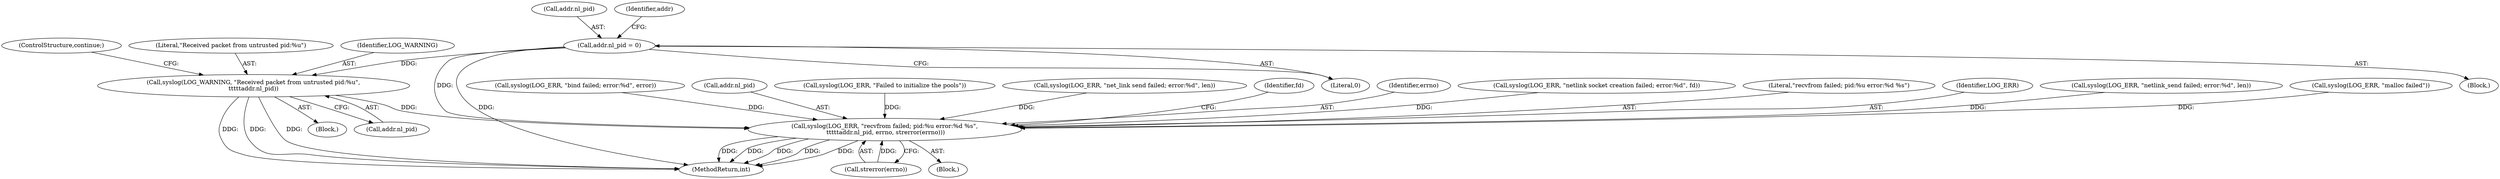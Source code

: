 digraph "0_linux_95a69adab9acfc3981c504737a2b6578e4d846ef@API" {
"1000353" [label="(Call,syslog(LOG_WARNING, \"Received packet from untrusted pid:%u\",\n\t\t\t\t\taddr.nl_pid))"];
"1000174" [label="(Call,addr.nl_pid = 0)"];
"1000334" [label="(Call,syslog(LOG_ERR, \"recvfrom failed; pid:%u error:%d %s\",\n \t\t\t\t\taddr.nl_pid, errno, strerror(errno)))"];
"1000110" [label="(Block,)"];
"1000340" [label="(Identifier,errno)"];
"1000354" [label="(Identifier,LOG_WARNING)"];
"1000158" [label="(Call,syslog(LOG_ERR, \"netlink socket creation failed; error:%d\", fd))"];
"1000352" [label="(Block,)"];
"1000178" [label="(Literal,0)"];
"1000336" [label="(Literal,\"recvfrom failed; pid:%u error:%d %s\")"];
"1000335" [label="(Identifier,LOG_ERR)"];
"1000274" [label="(Call,syslog(LOG_ERR, \"netlink_send failed; error:%d\", len))"];
"1000359" [label="(ControlStructure,continue;)"];
"1000175" [label="(Call,addr.nl_pid)"];
"1000334" [label="(Call,syslog(LOG_ERR, \"recvfrom failed; pid:%u error:%d %s\",\n \t\t\t\t\taddr.nl_pid, errno, strerror(errno)))"];
"1000356" [label="(Call,addr.nl_pid)"];
"1000437" [label="(Call,syslog(LOG_ERR, \"malloc failed\"))"];
"1000199" [label="(Call,syslog(LOG_ERR, \"bind failed; error:%d\", error))"];
"1000353" [label="(Call,syslog(LOG_WARNING, \"Received packet from untrusted pid:%u\",\n\t\t\t\t\taddr.nl_pid))"];
"1000174" [label="(Call,addr.nl_pid = 0)"];
"1000355" [label="(Literal,\"Received packet from untrusted pid:%u\")"];
"1000181" [label="(Identifier,addr)"];
"1000337" [label="(Call,addr.nl_pid)"];
"1000142" [label="(Call,syslog(LOG_ERR, \"Failed to initialize the pools\"))"];
"1000870" [label="(Call,syslog(LOG_ERR, \"net_link send failed; error:%d\", len))"];
"1000344" [label="(Identifier,fd)"];
"1000876" [label="(MethodReturn,int)"];
"1000341" [label="(Call,strerror(errno))"];
"1000333" [label="(Block,)"];
"1000353" -> "1000352"  [label="AST: "];
"1000353" -> "1000356"  [label="CFG: "];
"1000354" -> "1000353"  [label="AST: "];
"1000355" -> "1000353"  [label="AST: "];
"1000356" -> "1000353"  [label="AST: "];
"1000359" -> "1000353"  [label="CFG: "];
"1000353" -> "1000876"  [label="DDG: "];
"1000353" -> "1000876"  [label="DDG: "];
"1000353" -> "1000876"  [label="DDG: "];
"1000353" -> "1000334"  [label="DDG: "];
"1000174" -> "1000353"  [label="DDG: "];
"1000174" -> "1000110"  [label="AST: "];
"1000174" -> "1000178"  [label="CFG: "];
"1000175" -> "1000174"  [label="AST: "];
"1000178" -> "1000174"  [label="AST: "];
"1000181" -> "1000174"  [label="CFG: "];
"1000174" -> "1000876"  [label="DDG: "];
"1000174" -> "1000334"  [label="DDG: "];
"1000334" -> "1000333"  [label="AST: "];
"1000334" -> "1000341"  [label="CFG: "];
"1000335" -> "1000334"  [label="AST: "];
"1000336" -> "1000334"  [label="AST: "];
"1000337" -> "1000334"  [label="AST: "];
"1000340" -> "1000334"  [label="AST: "];
"1000341" -> "1000334"  [label="AST: "];
"1000344" -> "1000334"  [label="CFG: "];
"1000334" -> "1000876"  [label="DDG: "];
"1000334" -> "1000876"  [label="DDG: "];
"1000334" -> "1000876"  [label="DDG: "];
"1000334" -> "1000876"  [label="DDG: "];
"1000334" -> "1000876"  [label="DDG: "];
"1000158" -> "1000334"  [label="DDG: "];
"1000274" -> "1000334"  [label="DDG: "];
"1000199" -> "1000334"  [label="DDG: "];
"1000870" -> "1000334"  [label="DDG: "];
"1000437" -> "1000334"  [label="DDG: "];
"1000142" -> "1000334"  [label="DDG: "];
"1000341" -> "1000334"  [label="DDG: "];
}
